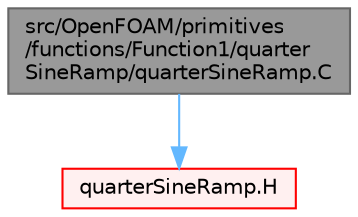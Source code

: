 digraph "src/OpenFOAM/primitives/functions/Function1/quarterSineRamp/quarterSineRamp.C"
{
 // LATEX_PDF_SIZE
  bgcolor="transparent";
  edge [fontname=Helvetica,fontsize=10,labelfontname=Helvetica,labelfontsize=10];
  node [fontname=Helvetica,fontsize=10,shape=box,height=0.2,width=0.4];
  Node1 [id="Node000001",label="src/OpenFOAM/primitives\l/functions/Function1/quarter\lSineRamp/quarterSineRamp.C",height=0.2,width=0.4,color="gray40", fillcolor="grey60", style="filled", fontcolor="black",tooltip=" "];
  Node1 -> Node2 [id="edge1_Node000001_Node000002",color="steelblue1",style="solid",tooltip=" "];
  Node2 [id="Node000002",label="quarterSineRamp.H",height=0.2,width=0.4,color="red", fillcolor="#FFF0F0", style="filled",URL="$quarterSineRamp_8H.html",tooltip=" "];
}
